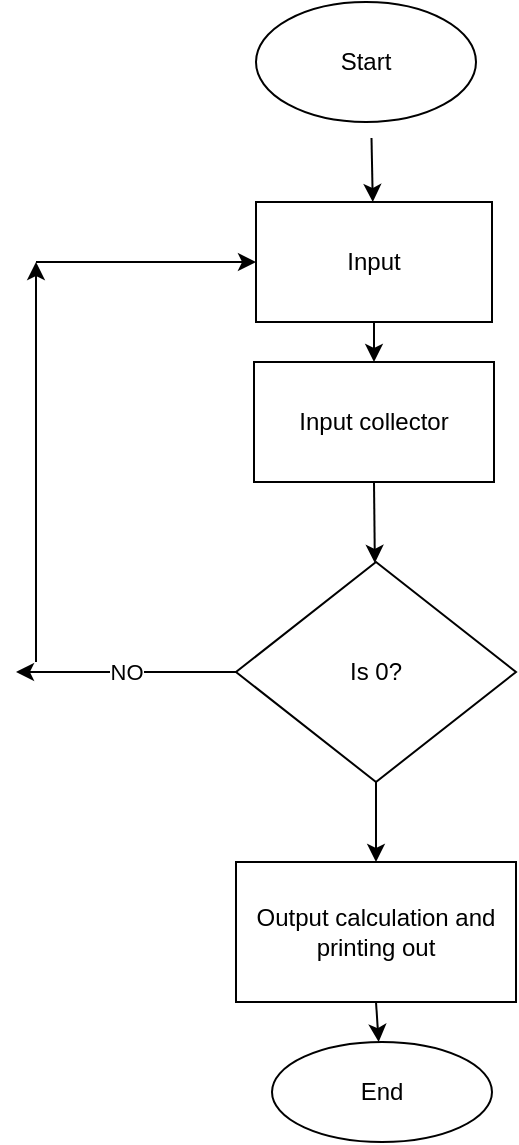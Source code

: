 <mxfile version="14.5.4" type="github">
  <diagram id="odK7wv015zt0Xf4ZPR1S" name="Page-1">
    <mxGraphModel dx="867" dy="531" grid="1" gridSize="10" guides="1" tooltips="1" connect="1" arrows="1" fold="1" page="1" pageScale="1" pageWidth="850" pageHeight="1100" math="0" shadow="0">
      <root>
        <mxCell id="0" />
        <mxCell id="1" parent="0" />
        <mxCell id="-s5shz5-Mm162O3PMTNs-1" value="Start" style="ellipse;whiteSpace=wrap;html=1;" vertex="1" parent="1">
          <mxGeometry x="330" y="90" width="110" height="60" as="geometry" />
        </mxCell>
        <mxCell id="-s5shz5-Mm162O3PMTNs-3" value="" style="endArrow=classic;html=1;exitX=0.525;exitY=1.133;exitDx=0;exitDy=0;exitPerimeter=0;" edge="1" parent="1" source="-s5shz5-Mm162O3PMTNs-1" target="-s5shz5-Mm162O3PMTNs-4">
          <mxGeometry width="50" height="50" relative="1" as="geometry">
            <mxPoint x="400" y="300" as="sourcePoint" />
            <mxPoint x="388" y="220" as="targetPoint" />
          </mxGeometry>
        </mxCell>
        <mxCell id="-s5shz5-Mm162O3PMTNs-4" value="Input" style="rounded=0;whiteSpace=wrap;html=1;" vertex="1" parent="1">
          <mxGeometry x="330" y="190" width="118" height="60" as="geometry" />
        </mxCell>
        <mxCell id="-s5shz5-Mm162O3PMTNs-5" value="" style="endArrow=classic;html=1;exitX=0.5;exitY=1;exitDx=0;exitDy=0;" edge="1" parent="1" source="-s5shz5-Mm162O3PMTNs-4" target="-s5shz5-Mm162O3PMTNs-6">
          <mxGeometry width="50" height="50" relative="1" as="geometry">
            <mxPoint x="400" y="300" as="sourcePoint" />
            <mxPoint x="389" y="300" as="targetPoint" />
          </mxGeometry>
        </mxCell>
        <mxCell id="-s5shz5-Mm162O3PMTNs-6" value="Input collector" style="rounded=0;whiteSpace=wrap;html=1;" vertex="1" parent="1">
          <mxGeometry x="329" y="270" width="120" height="60" as="geometry" />
        </mxCell>
        <mxCell id="-s5shz5-Mm162O3PMTNs-8" value="" style="endArrow=classic;html=1;exitX=0.5;exitY=1;exitDx=0;exitDy=0;" edge="1" parent="1" source="-s5shz5-Mm162O3PMTNs-6" target="-s5shz5-Mm162O3PMTNs-9">
          <mxGeometry width="50" height="50" relative="1" as="geometry">
            <mxPoint x="400" y="300" as="sourcePoint" />
            <mxPoint x="389" y="370" as="targetPoint" />
          </mxGeometry>
        </mxCell>
        <mxCell id="-s5shz5-Mm162O3PMTNs-9" value="Is 0?" style="rhombus;whiteSpace=wrap;html=1;" vertex="1" parent="1">
          <mxGeometry x="320" y="370" width="140" height="110" as="geometry" />
        </mxCell>
        <mxCell id="-s5shz5-Mm162O3PMTNs-10" value="NO" style="endArrow=classic;html=1;exitX=0;exitY=0.5;exitDx=0;exitDy=0;" edge="1" parent="1" source="-s5shz5-Mm162O3PMTNs-9">
          <mxGeometry width="50" height="50" relative="1" as="geometry">
            <mxPoint x="400" y="450" as="sourcePoint" />
            <mxPoint x="210" y="425" as="targetPoint" />
          </mxGeometry>
        </mxCell>
        <mxCell id="-s5shz5-Mm162O3PMTNs-11" value="" style="endArrow=classic;html=1;" edge="1" parent="1">
          <mxGeometry width="50" height="50" relative="1" as="geometry">
            <mxPoint x="220" y="420" as="sourcePoint" />
            <mxPoint x="220" y="220" as="targetPoint" />
          </mxGeometry>
        </mxCell>
        <mxCell id="-s5shz5-Mm162O3PMTNs-12" value="" style="endArrow=classic;html=1;entryX=0;entryY=0.5;entryDx=0;entryDy=0;" edge="1" parent="1" target="-s5shz5-Mm162O3PMTNs-4">
          <mxGeometry width="50" height="50" relative="1" as="geometry">
            <mxPoint x="220" y="220" as="sourcePoint" />
            <mxPoint x="450" y="400" as="targetPoint" />
          </mxGeometry>
        </mxCell>
        <mxCell id="-s5shz5-Mm162O3PMTNs-13" value="" style="endArrow=classic;html=1;exitX=0.5;exitY=1;exitDx=0;exitDy=0;" edge="1" parent="1" source="-s5shz5-Mm162O3PMTNs-9" target="-s5shz5-Mm162O3PMTNs-14">
          <mxGeometry width="50" height="50" relative="1" as="geometry">
            <mxPoint x="400" y="450" as="sourcePoint" />
            <mxPoint x="390" y="520" as="targetPoint" />
          </mxGeometry>
        </mxCell>
        <mxCell id="-s5shz5-Mm162O3PMTNs-14" value="Output calculation and printing out" style="rounded=0;whiteSpace=wrap;html=1;" vertex="1" parent="1">
          <mxGeometry x="320" y="520" width="140" height="70" as="geometry" />
        </mxCell>
        <mxCell id="-s5shz5-Mm162O3PMTNs-15" value="" style="endArrow=classic;html=1;exitX=0.5;exitY=1;exitDx=0;exitDy=0;" edge="1" parent="1" source="-s5shz5-Mm162O3PMTNs-14" target="-s5shz5-Mm162O3PMTNs-16">
          <mxGeometry width="50" height="50" relative="1" as="geometry">
            <mxPoint x="400" y="440" as="sourcePoint" />
            <mxPoint x="390" y="620" as="targetPoint" />
          </mxGeometry>
        </mxCell>
        <mxCell id="-s5shz5-Mm162O3PMTNs-16" value="End" style="ellipse;whiteSpace=wrap;html=1;" vertex="1" parent="1">
          <mxGeometry x="338" y="610" width="110" height="50" as="geometry" />
        </mxCell>
      </root>
    </mxGraphModel>
  </diagram>
</mxfile>
